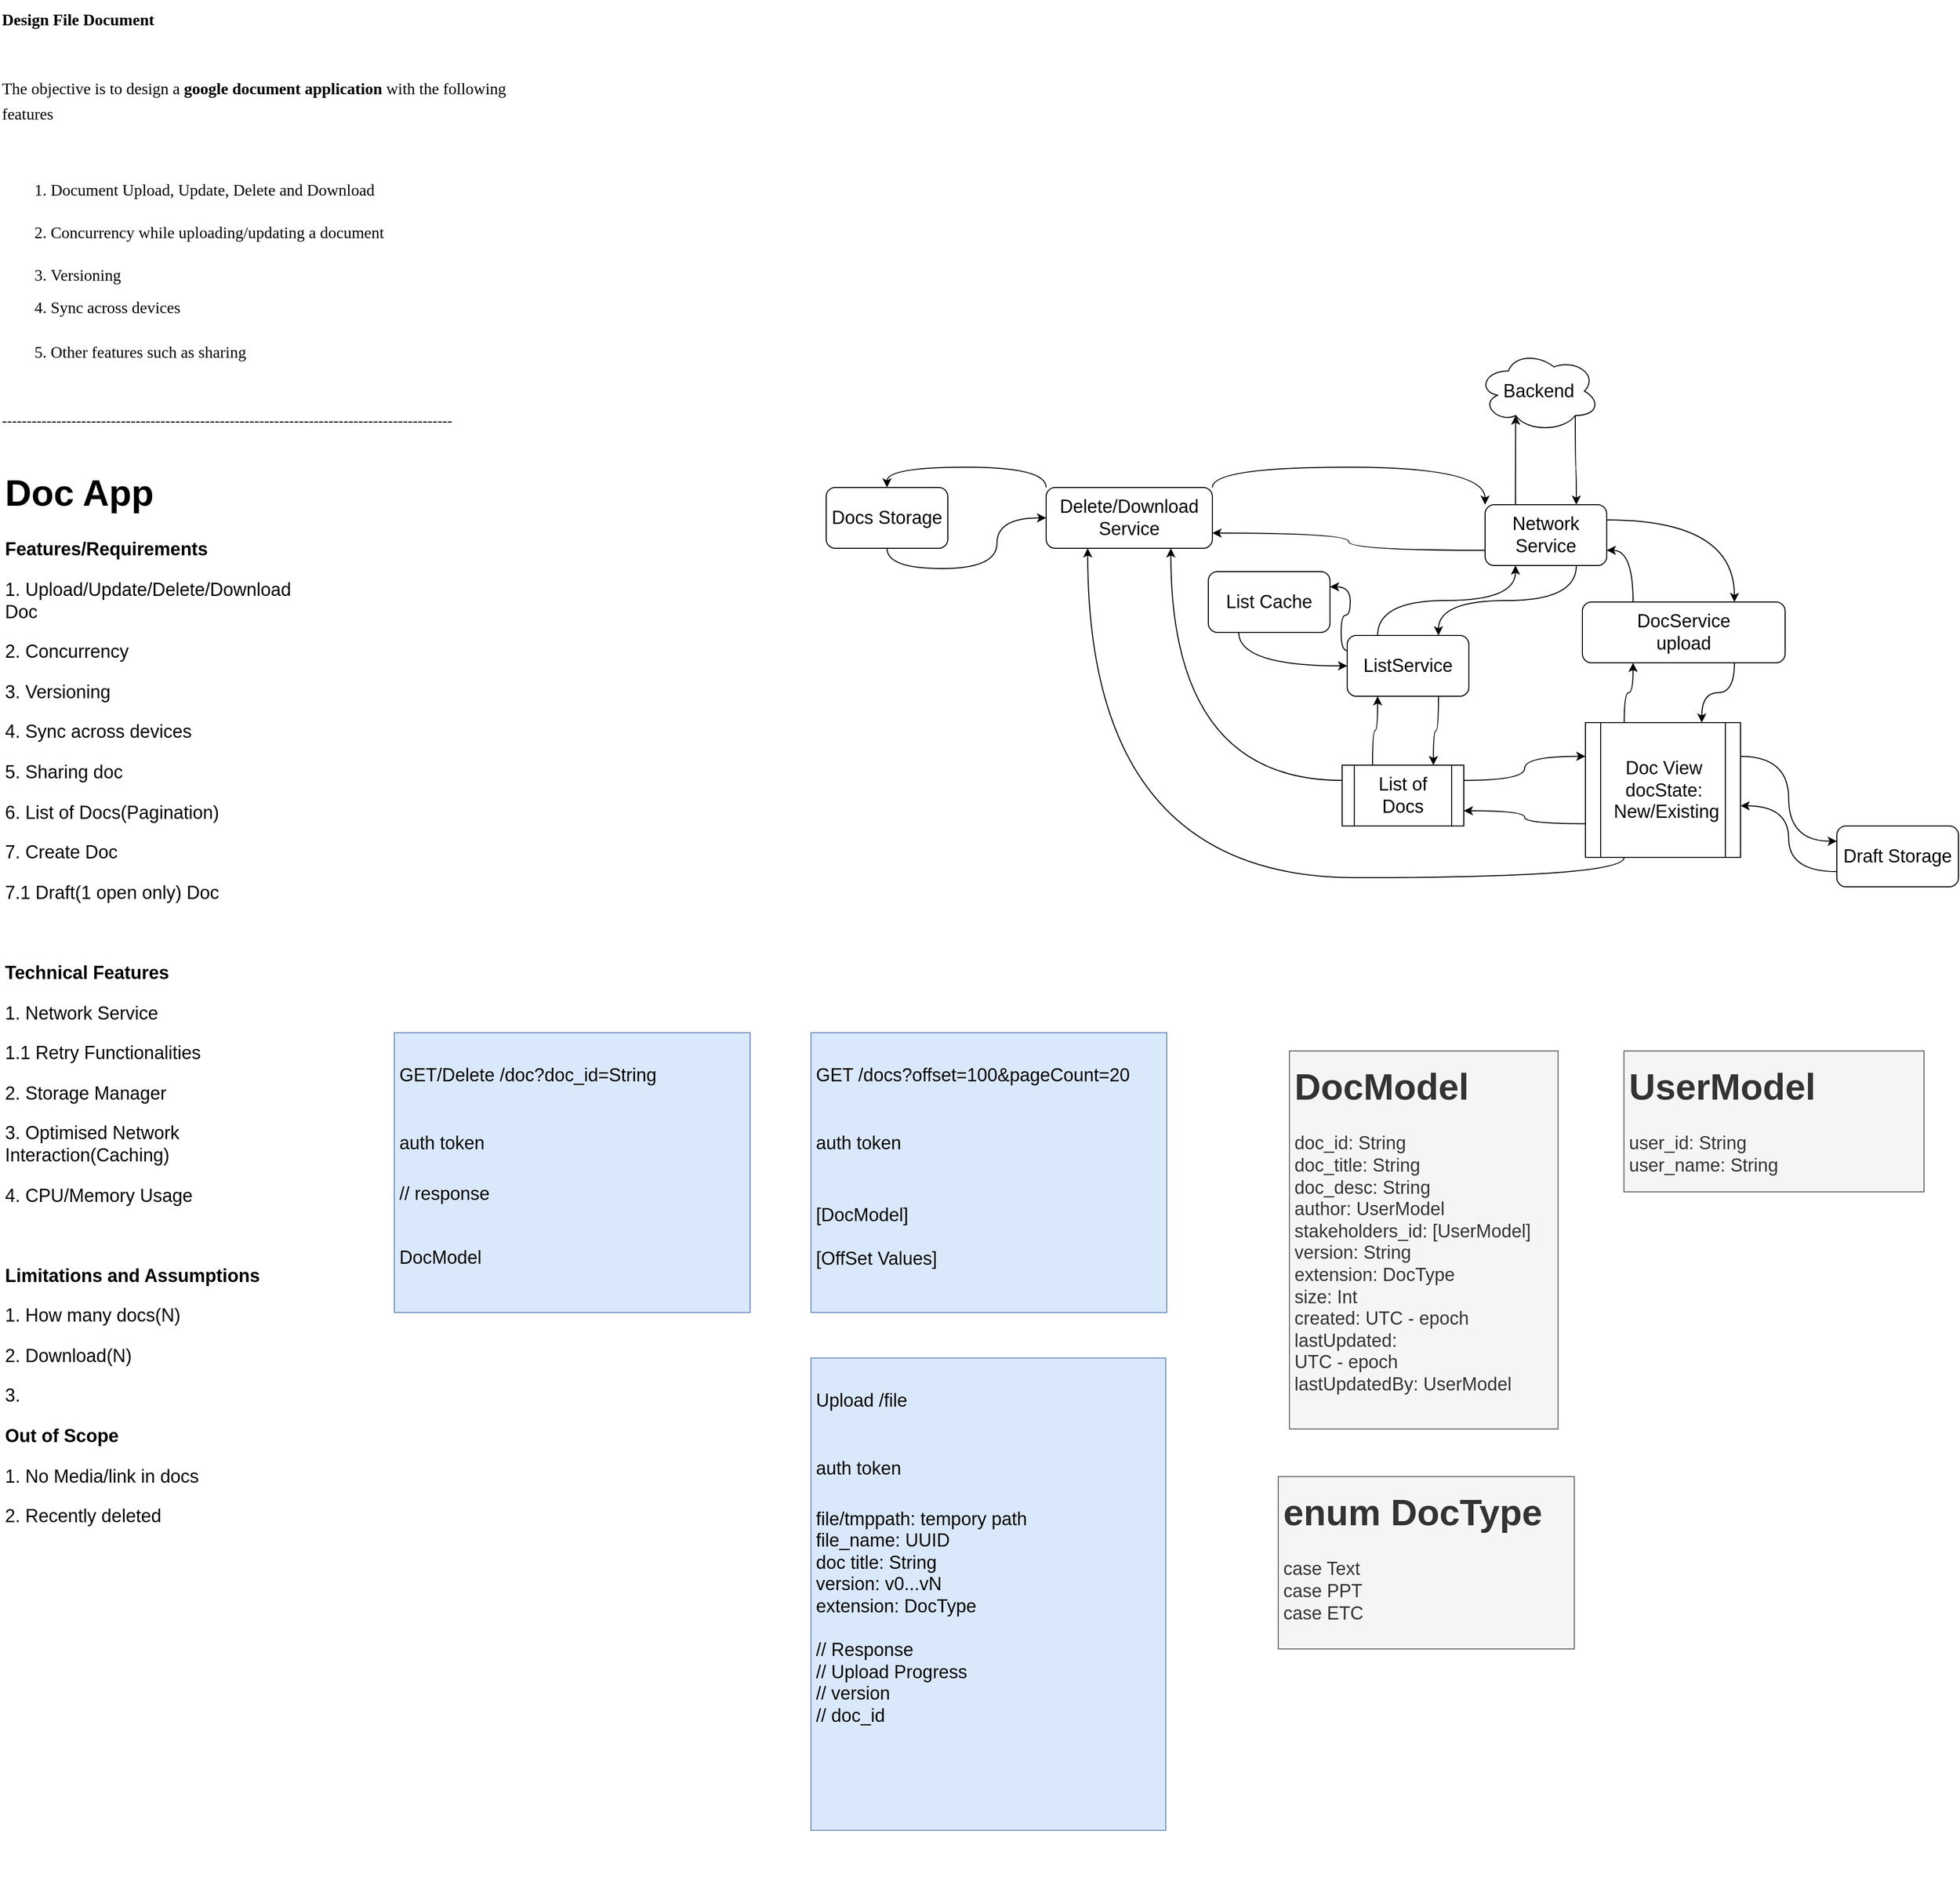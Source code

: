 <mxfile version="20.8.13" type="github">
  <diagram id="OD2B63ExEwJ68oSrJbLe" name="Page-1">
    <mxGraphModel dx="1922" dy="332" grid="0" gridSize="10" guides="1" tooltips="1" connect="1" arrows="1" fold="1" page="0" pageScale="1" pageWidth="827" pageHeight="1169" math="0" shadow="0">
      <root>
        <mxCell id="0" />
        <mxCell id="1" parent="0" />
        <mxCell id="MXfahMEFqm9Rea4sAVrW-13" style="edgeStyle=orthogonalEdgeStyle;rounded=0;orthogonalLoop=1;jettySize=auto;html=1;exitX=0.625;exitY=0.2;exitDx=0;exitDy=0;exitPerimeter=0;entryX=0.4;entryY=0.1;entryDx=0;entryDy=0;entryPerimeter=0;fontSize=18;curved=1;" edge="1" parent="1" target="MXfahMEFqm9Rea4sAVrW-12">
          <mxGeometry relative="1" as="geometry">
            <mxPoint x="725" y="375" as="sourcePoint" />
            <Array as="points">
              <mxPoint x="730" y="302" />
              <mxPoint x="969" y="302" />
            </Array>
          </mxGeometry>
        </mxCell>
        <mxCell id="MXfahMEFqm9Rea4sAVrW-109" value="&lt;meta charset=&quot;utf-8&quot;&gt;&lt;b style=&quot;font-style: normal; font-variant-caps: normal; letter-spacing: normal; text-align: start; text-indent: 0px; text-transform: none; word-spacing: 0px; -webkit-text-stroke-width: 0px; text-decoration: none; caret-color: rgb(0, 0, 0); color: rgb(0, 0, 0); font-weight: normal;&quot; id=&quot;docs-internal-guid-eac427f8-7fff-cfd9-ea15-fd710542bd02&quot;&gt;&lt;p style=&quot;line-height: 1.38; margin-top: 0pt; margin-bottom: 0pt;&quot; dir=&quot;ltr&quot;&gt;&lt;span style=&quot;font-size: 12pt; font-family: Verdana; color: rgb(0, 0, 0); background-color: transparent; font-weight: 700; font-style: normal; font-variant-ligatures: normal; font-variant-caps: normal; font-variant-east-asian: normal; font-variant-position: normal; text-decoration: none; vertical-align: baseline;&quot;&gt;Design File Document&lt;/span&gt;&lt;/p&gt;&lt;br&gt;&lt;br&gt;&lt;p style=&quot;line-height: 1.38; margin-top: 0pt; margin-bottom: 0pt;&quot; dir=&quot;ltr&quot;&gt;&lt;span style=&quot;font-size: 12pt; font-family: Verdana; color: rgb(0, 0, 0); background-color: transparent; font-weight: 400; font-style: normal; font-variant-ligatures: normal; font-variant-caps: normal; font-variant-east-asian: normal; font-variant-position: normal; text-decoration: none; vertical-align: baseline;&quot;&gt;The objective is to design a &lt;/span&gt;&lt;span style=&quot;font-size: 12pt; font-family: Verdana; color: rgb(0, 0, 0); background-color: transparent; font-weight: 700; font-style: normal; font-variant-ligatures: normal; font-variant-caps: normal; font-variant-east-asian: normal; font-variant-position: normal; text-decoration: none; vertical-align: baseline;&quot;&gt;google document application&lt;/span&gt;&lt;span style=&quot;font-size: 12pt; font-family: Verdana; color: rgb(0, 0, 0); background-color: transparent; font-weight: 400; font-style: normal; font-variant-ligatures: normal; font-variant-caps: normal; font-variant-east-asian: normal; font-variant-position: normal; text-decoration: none; vertical-align: baseline;&quot;&gt; with the following features&lt;/span&gt;&lt;/p&gt;&lt;ol style=&quot;margin-top: 0px; margin-bottom: 0px; padding-inline-start: 48px;&quot;&gt;&lt;li style=&quot;list-style-type: decimal; font-size: 12pt; font-family: Verdana; color: rgb(0, 0, 0); background-color: transparent; font-weight: 400; font-style: normal; font-variant-ligatures: normal; font-variant-caps: normal; font-variant-east-asian: normal; font-variant-position: normal; text-decoration: none; vertical-align: baseline;&quot; aria-level=&quot;1&quot; dir=&quot;ltr&quot;&gt;&lt;p style=&quot;line-height: 2.618; margin-top: 32pt; margin-bottom: 0pt;&quot; role=&quot;presentation&quot; dir=&quot;ltr&quot;&gt;&lt;span style=&quot;font-size: 12pt; font-family: Verdana; color: rgb(0, 0, 0); background-color: transparent; font-weight: 400; font-style: normal; font-variant-ligatures: normal; font-variant-caps: normal; font-variant-east-asian: normal; font-variant-position: normal; text-decoration: none; vertical-align: baseline;&quot;&gt;Document Upload, Update, Delete and Download&lt;/span&gt;&lt;/p&gt;&lt;/li&gt;&lt;li style=&quot;list-style-type: decimal; font-size: 12pt; font-family: Verdana; color: rgb(0, 0, 0); background-color: transparent; font-weight: 400; font-style: normal; font-variant-ligatures: normal; font-variant-caps: normal; font-variant-east-asian: normal; font-variant-position: normal; text-decoration: none; vertical-align: baseline;&quot; aria-level=&quot;1&quot; dir=&quot;ltr&quot;&gt;&lt;p style=&quot;line-height: 2.618; margin-top: 0pt; margin-bottom: 0pt;&quot; role=&quot;presentation&quot; dir=&quot;ltr&quot;&gt;&lt;span style=&quot;font-size: 12pt; font-family: Verdana; color: rgb(0, 0, 0); background-color: transparent; font-weight: 400; font-style: normal; font-variant-ligatures: normal; font-variant-caps: normal; font-variant-east-asian: normal; font-variant-position: normal; text-decoration: none; vertical-align: baseline;&quot;&gt;Concurrency while uploading/updating a document&lt;/span&gt;&lt;/p&gt;&lt;/li&gt;&lt;li style=&quot;list-style-type: decimal; font-size: 12pt; font-family: Verdana; color: rgb(0, 0, 0); background-color: transparent; font-weight: 400; font-style: normal; font-variant-ligatures: normal; font-variant-caps: normal; font-variant-east-asian: normal; font-variant-position: normal; text-decoration: none; vertical-align: baseline;&quot; aria-level=&quot;1&quot; dir=&quot;ltr&quot;&gt;&lt;p style=&quot;line-height: 2.618; margin-top: 0pt; margin-bottom: 0pt;&quot; role=&quot;presentation&quot; dir=&quot;ltr&quot;&gt;&lt;span style=&quot;font-size: 12pt; font-family: Verdana; color: rgb(0, 0, 0); background-color: transparent; font-weight: 400; font-style: normal; font-variant-ligatures: normal; font-variant-caps: normal; font-variant-east-asian: normal; font-variant-position: normal; text-decoration: none; vertical-align: baseline;&quot;&gt;Versioning&lt;/span&gt;&lt;/p&gt;&lt;/li&gt;&lt;li style=&quot;list-style-type: decimal; font-size: 12pt; font-family: Verdana; color: rgb(0, 0, 0); background-color: transparent; font-weight: 400; font-style: normal; font-variant-ligatures: normal; font-variant-caps: normal; font-variant-east-asian: normal; font-variant-position: normal; text-decoration: none; vertical-align: baseline;&quot; aria-level=&quot;1&quot; dir=&quot;ltr&quot;&gt;&lt;p style=&quot;line-height: 1.38; margin-top: 0pt; margin-bottom: 0pt;&quot; role=&quot;presentation&quot; dir=&quot;ltr&quot;&gt;&lt;span style=&quot;font-size: 12pt; font-family: Verdana; color: rgb(0, 0, 0); background-color: transparent; font-weight: 400; font-style: normal; font-variant-ligatures: normal; font-variant-caps: normal; font-variant-east-asian: normal; font-variant-position: normal; text-decoration: none; vertical-align: baseline;&quot;&gt;Sync across devices&lt;/span&gt;&lt;span style=&quot;font-size: 12pt; font-family: Verdana; color: rgb(0, 0, 0); background-color: transparent; font-weight: 400; font-style: normal; font-variant-ligatures: normal; font-variant-caps: normal; font-variant-east-asian: normal; font-variant-position: normal; text-decoration: none; vertical-align: baseline;&quot;&gt;&lt;br&gt;&lt;br&gt;&lt;/span&gt;&lt;/p&gt;&lt;/li&gt;&lt;li style=&quot;list-style-type: decimal; font-size: 12pt; font-family: Verdana; color: rgb(0, 0, 0); background-color: transparent; font-weight: 400; font-style: normal; font-variant-ligatures: normal; font-variant-caps: normal; font-variant-east-asian: normal; font-variant-position: normal; text-decoration: none; vertical-align: baseline;&quot; aria-level=&quot;1&quot; dir=&quot;ltr&quot;&gt;&lt;p style=&quot;line-height: 1.38; margin-top: 0pt; margin-bottom: 0pt;&quot; role=&quot;presentation&quot; dir=&quot;ltr&quot;&gt;&lt;span style=&quot;font-size: 12pt; font-family: Verdana; color: rgb(0, 0, 0); background-color: transparent; font-weight: 400; font-style: normal; font-variant-ligatures: normal; font-variant-caps: normal; font-variant-east-asian: normal; font-variant-position: normal; text-decoration: none; vertical-align: baseline;&quot;&gt;Other features such as sharing&lt;/span&gt;&lt;/p&gt;&lt;/li&gt;&lt;/ol&gt;&lt;br&gt;&lt;br&gt;&lt;p style=&quot;line-height: 1.38; margin-top: 0pt; margin-bottom: 0pt;&quot; dir=&quot;ltr&quot;&gt;&lt;span style=&quot;font-size: 11pt; font-family: Verdana; color: rgb(0, 0, 0); background-color: transparent; font-weight: 400; font-style: normal; font-variant-ligatures: normal; font-variant-caps: normal; font-variant-east-asian: normal; font-variant-position: normal; text-decoration: none; vertical-align: baseline;&quot;&gt;-------------------------------------------------------------------------------------------&lt;/span&gt;&lt;/p&gt;&lt;p style=&quot;line-height: 1.38; margin-top: 0pt; margin-bottom: 0pt;&quot; dir=&quot;ltr&quot;&gt;&lt;span style=&quot;font-size: 11pt; font-family: Verdana; color: rgb(0, 0, 0); background-color: transparent; font-weight: 400; font-style: normal; font-variant-ligatures: normal; font-variant-caps: normal; font-variant-east-asian: normal; font-variant-position: normal; text-decoration: none; vertical-align: baseline;&quot;&gt;&amp;nbsp;&lt;/span&gt;&lt;/p&gt;&lt;br&gt;&lt;br&gt;&lt;/b&gt;" style="text;whiteSpace=wrap;html=1;fontSize=18;" vertex="1" parent="1">
          <mxGeometry x="-693" y="562" width="550" height="524" as="geometry" />
        </mxCell>
        <mxCell id="MXfahMEFqm9Rea4sAVrW-110" value="&lt;h1&gt;Doc App&lt;/h1&gt;&lt;p&gt;&lt;b&gt;Features/Requirements&lt;/b&gt;&lt;/p&gt;&lt;p&gt;1. Upload/Update/Delete/Download Doc&lt;/p&gt;&lt;p&gt;2. Concurrency&lt;/p&gt;&lt;p&gt;3. Versioning&lt;/p&gt;&lt;p&gt;4. Sync across devices&lt;/p&gt;&lt;p&gt;5. Sharing doc&lt;/p&gt;&lt;p&gt;6. List of Docs(Pagination)&lt;/p&gt;&lt;p&gt;7. Create Doc&lt;/p&gt;&lt;p&gt;7.1 Draft(1 open only) Doc&lt;/p&gt;&lt;p&gt;&lt;b&gt;&lt;br&gt;&lt;/b&gt;&lt;/p&gt;&lt;p&gt;&lt;b&gt;Technical Features&lt;/b&gt;&lt;/p&gt;&lt;p&gt;1. Network Service&lt;/p&gt;&lt;p&gt;1.1 Retry Functionalities&lt;/p&gt;&lt;p&gt;2. Storage Manager&lt;/p&gt;&lt;p&gt;3. Optimised Network Interaction(Caching)&lt;/p&gt;&lt;p&gt;4. CPU/Memory Usage&lt;/p&gt;&lt;p&gt;&lt;br&gt;&lt;/p&gt;&lt;p&gt;&lt;b&gt;Limitations and Assumptions&lt;/b&gt;&lt;/p&gt;&lt;p&gt;1. How many docs(N)&lt;/p&gt;&lt;p&gt;2. Download(N)&lt;/p&gt;&lt;p&gt;3.&amp;nbsp;&lt;/p&gt;&lt;p&gt;&lt;b&gt;Out of Scope&lt;/b&gt;&lt;/p&gt;&lt;p&gt;1. No Media/link in docs&lt;/p&gt;&lt;p&gt;2. Recently deleted&lt;/p&gt;&lt;p&gt;&lt;br&gt;&lt;/p&gt;&lt;p&gt;&lt;br&gt;&lt;/p&gt;" style="text;html=1;strokeColor=none;fillColor=none;spacing=5;spacingTop=-20;whiteSpace=wrap;overflow=hidden;rounded=0;fontSize=18;" vertex="1" parent="1">
          <mxGeometry x="-693" y="1013" width="314" height="1404" as="geometry" />
        </mxCell>
        <mxCell id="MXfahMEFqm9Rea4sAVrW-119" style="edgeStyle=orthogonalEdgeStyle;curved=1;rounded=0;orthogonalLoop=1;jettySize=auto;html=1;exitX=0.75;exitY=1;exitDx=0;exitDy=0;entryX=0.75;entryY=0;entryDx=0;entryDy=0;fontSize=18;" edge="1" parent="1" source="MXfahMEFqm9Rea4sAVrW-111" target="MXfahMEFqm9Rea4sAVrW-115">
          <mxGeometry relative="1" as="geometry" />
        </mxCell>
        <mxCell id="MXfahMEFqm9Rea4sAVrW-120" style="edgeStyle=orthogonalEdgeStyle;curved=1;rounded=0;orthogonalLoop=1;jettySize=auto;html=1;exitX=0.25;exitY=0;exitDx=0;exitDy=0;entryX=0.31;entryY=0.8;entryDx=0;entryDy=0;entryPerimeter=0;fontSize=18;" edge="1" parent="1" source="MXfahMEFqm9Rea4sAVrW-111" target="MXfahMEFqm9Rea4sAVrW-112">
          <mxGeometry relative="1" as="geometry" />
        </mxCell>
        <mxCell id="MXfahMEFqm9Rea4sAVrW-131" style="edgeStyle=orthogonalEdgeStyle;curved=1;rounded=0;orthogonalLoop=1;jettySize=auto;html=1;exitX=1;exitY=0.25;exitDx=0;exitDy=0;entryX=0.75;entryY=0;entryDx=0;entryDy=0;fontSize=18;" edge="1" parent="1" source="MXfahMEFqm9Rea4sAVrW-111" target="MXfahMEFqm9Rea4sAVrW-126">
          <mxGeometry relative="1" as="geometry" />
        </mxCell>
        <mxCell id="MXfahMEFqm9Rea4sAVrW-140" style="edgeStyle=orthogonalEdgeStyle;curved=1;rounded=0;orthogonalLoop=1;jettySize=auto;html=1;exitX=0;exitY=0.75;exitDx=0;exitDy=0;entryX=1;entryY=0.75;entryDx=0;entryDy=0;fontSize=18;" edge="1" parent="1" source="MXfahMEFqm9Rea4sAVrW-111" target="MXfahMEFqm9Rea4sAVrW-135">
          <mxGeometry relative="1" as="geometry" />
        </mxCell>
        <mxCell id="MXfahMEFqm9Rea4sAVrW-111" value="Network Service" style="rounded=1;whiteSpace=wrap;html=1;fontSize=18;" vertex="1" parent="1">
          <mxGeometry x="772" y="1060" width="120" height="60" as="geometry" />
        </mxCell>
        <mxCell id="MXfahMEFqm9Rea4sAVrW-122" style="edgeStyle=orthogonalEdgeStyle;curved=1;rounded=0;orthogonalLoop=1;jettySize=auto;html=1;exitX=0.8;exitY=0.8;exitDx=0;exitDy=0;exitPerimeter=0;entryX=0.75;entryY=0;entryDx=0;entryDy=0;fontSize=18;" edge="1" parent="1" source="MXfahMEFqm9Rea4sAVrW-112" target="MXfahMEFqm9Rea4sAVrW-111">
          <mxGeometry relative="1" as="geometry" />
        </mxCell>
        <mxCell id="MXfahMEFqm9Rea4sAVrW-112" value="Backend" style="ellipse;shape=cloud;whiteSpace=wrap;html=1;fontSize=18;" vertex="1" parent="1">
          <mxGeometry x="765" y="908" width="120" height="80" as="geometry" />
        </mxCell>
        <mxCell id="MXfahMEFqm9Rea4sAVrW-116" style="edgeStyle=orthogonalEdgeStyle;curved=1;rounded=0;orthogonalLoop=1;jettySize=auto;html=1;exitX=0.25;exitY=0;exitDx=0;exitDy=0;entryX=0.25;entryY=1;entryDx=0;entryDy=0;fontSize=18;" edge="1" parent="1" source="MXfahMEFqm9Rea4sAVrW-113" target="MXfahMEFqm9Rea4sAVrW-115">
          <mxGeometry relative="1" as="geometry" />
        </mxCell>
        <mxCell id="MXfahMEFqm9Rea4sAVrW-133" style="edgeStyle=orthogonalEdgeStyle;curved=1;rounded=0;orthogonalLoop=1;jettySize=auto;html=1;exitX=1;exitY=0.25;exitDx=0;exitDy=0;entryX=0;entryY=0.25;entryDx=0;entryDy=0;fontSize=18;" edge="1" parent="1" source="MXfahMEFqm9Rea4sAVrW-113" target="MXfahMEFqm9Rea4sAVrW-114">
          <mxGeometry relative="1" as="geometry" />
        </mxCell>
        <mxCell id="MXfahMEFqm9Rea4sAVrW-137" style="edgeStyle=orthogonalEdgeStyle;curved=1;rounded=0;orthogonalLoop=1;jettySize=auto;html=1;exitX=0;exitY=0.25;exitDx=0;exitDy=0;entryX=0.75;entryY=1;entryDx=0;entryDy=0;fontSize=18;" edge="1" parent="1" source="MXfahMEFqm9Rea4sAVrW-113" target="MXfahMEFqm9Rea4sAVrW-135">
          <mxGeometry relative="1" as="geometry" />
        </mxCell>
        <mxCell id="MXfahMEFqm9Rea4sAVrW-113" value="List of Docs" style="shape=process;whiteSpace=wrap;html=1;backgroundOutline=1;fontSize=18;" vertex="1" parent="1">
          <mxGeometry x="631" y="1317" width="120" height="60" as="geometry" />
        </mxCell>
        <mxCell id="MXfahMEFqm9Rea4sAVrW-124" style="edgeStyle=orthogonalEdgeStyle;curved=1;rounded=0;orthogonalLoop=1;jettySize=auto;html=1;exitX=1;exitY=0.25;exitDx=0;exitDy=0;entryX=0;entryY=0.25;entryDx=0;entryDy=0;fontSize=18;" edge="1" parent="1" source="MXfahMEFqm9Rea4sAVrW-114" target="MXfahMEFqm9Rea4sAVrW-123">
          <mxGeometry relative="1" as="geometry" />
        </mxCell>
        <mxCell id="MXfahMEFqm9Rea4sAVrW-127" style="edgeStyle=orthogonalEdgeStyle;curved=1;rounded=0;orthogonalLoop=1;jettySize=auto;html=1;exitX=0.25;exitY=0;exitDx=0;exitDy=0;entryX=0.25;entryY=1;entryDx=0;entryDy=0;fontSize=18;" edge="1" parent="1" source="MXfahMEFqm9Rea4sAVrW-114" target="MXfahMEFqm9Rea4sAVrW-126">
          <mxGeometry relative="1" as="geometry" />
        </mxCell>
        <mxCell id="MXfahMEFqm9Rea4sAVrW-134" style="edgeStyle=orthogonalEdgeStyle;curved=1;rounded=0;orthogonalLoop=1;jettySize=auto;html=1;exitX=0;exitY=0.75;exitDx=0;exitDy=0;entryX=1;entryY=0.75;entryDx=0;entryDy=0;fontSize=18;" edge="1" parent="1" source="MXfahMEFqm9Rea4sAVrW-114" target="MXfahMEFqm9Rea4sAVrW-113">
          <mxGeometry relative="1" as="geometry" />
        </mxCell>
        <mxCell id="MXfahMEFqm9Rea4sAVrW-136" style="edgeStyle=orthogonalEdgeStyle;curved=1;rounded=0;orthogonalLoop=1;jettySize=auto;html=1;exitX=0.25;exitY=1;exitDx=0;exitDy=0;entryX=0.25;entryY=1;entryDx=0;entryDy=0;fontSize=18;" edge="1" parent="1" source="MXfahMEFqm9Rea4sAVrW-114" target="MXfahMEFqm9Rea4sAVrW-135">
          <mxGeometry relative="1" as="geometry" />
        </mxCell>
        <mxCell id="MXfahMEFqm9Rea4sAVrW-114" value="Doc View&lt;br&gt;docState: &amp;nbsp;New/Existing" style="shape=process;whiteSpace=wrap;html=1;backgroundOutline=1;fontSize=18;" vertex="1" parent="1">
          <mxGeometry x="871" y="1275" width="153" height="133" as="geometry" />
        </mxCell>
        <mxCell id="MXfahMEFqm9Rea4sAVrW-117" style="edgeStyle=orthogonalEdgeStyle;curved=1;rounded=0;orthogonalLoop=1;jettySize=auto;html=1;exitX=0.75;exitY=1;exitDx=0;exitDy=0;entryX=0.75;entryY=0;entryDx=0;entryDy=0;fontSize=18;" edge="1" parent="1" source="MXfahMEFqm9Rea4sAVrW-115" target="MXfahMEFqm9Rea4sAVrW-113">
          <mxGeometry relative="1" as="geometry" />
        </mxCell>
        <mxCell id="MXfahMEFqm9Rea4sAVrW-118" style="edgeStyle=orthogonalEdgeStyle;curved=1;rounded=0;orthogonalLoop=1;jettySize=auto;html=1;exitX=0.25;exitY=0;exitDx=0;exitDy=0;entryX=0.25;entryY=1;entryDx=0;entryDy=0;fontSize=18;" edge="1" parent="1" source="MXfahMEFqm9Rea4sAVrW-115" target="MXfahMEFqm9Rea4sAVrW-111">
          <mxGeometry relative="1" as="geometry" />
        </mxCell>
        <mxCell id="MXfahMEFqm9Rea4sAVrW-145" style="edgeStyle=orthogonalEdgeStyle;curved=1;rounded=0;orthogonalLoop=1;jettySize=auto;html=1;exitX=0;exitY=0.25;exitDx=0;exitDy=0;entryX=1;entryY=0.25;entryDx=0;entryDy=0;fontSize=18;" edge="1" parent="1" source="MXfahMEFqm9Rea4sAVrW-115" target="MXfahMEFqm9Rea4sAVrW-144">
          <mxGeometry relative="1" as="geometry">
            <Array as="points">
              <mxPoint x="630" y="1204" />
              <mxPoint x="630" y="1169" />
              <mxPoint x="639" y="1169" />
              <mxPoint x="639" y="1141" />
            </Array>
          </mxGeometry>
        </mxCell>
        <mxCell id="MXfahMEFqm9Rea4sAVrW-115" value="ListService" style="rounded=1;whiteSpace=wrap;html=1;fontSize=18;" vertex="1" parent="1">
          <mxGeometry x="636" y="1189" width="120" height="60" as="geometry" />
        </mxCell>
        <mxCell id="MXfahMEFqm9Rea4sAVrW-125" style="edgeStyle=orthogonalEdgeStyle;curved=1;rounded=0;orthogonalLoop=1;jettySize=auto;html=1;exitX=0;exitY=0.75;exitDx=0;exitDy=0;entryX=1;entryY=0.617;entryDx=0;entryDy=0;entryPerimeter=0;fontSize=18;" edge="1" parent="1" source="MXfahMEFqm9Rea4sAVrW-123" target="MXfahMEFqm9Rea4sAVrW-114">
          <mxGeometry relative="1" as="geometry" />
        </mxCell>
        <mxCell id="MXfahMEFqm9Rea4sAVrW-123" value="Draft Storage" style="rounded=1;whiteSpace=wrap;html=1;fontSize=18;" vertex="1" parent="1">
          <mxGeometry x="1119" y="1377" width="120" height="60" as="geometry" />
        </mxCell>
        <mxCell id="MXfahMEFqm9Rea4sAVrW-128" style="edgeStyle=orthogonalEdgeStyle;curved=1;rounded=0;orthogonalLoop=1;jettySize=auto;html=1;exitX=0.75;exitY=1;exitDx=0;exitDy=0;entryX=0.75;entryY=0;entryDx=0;entryDy=0;fontSize=18;" edge="1" parent="1" source="MXfahMEFqm9Rea4sAVrW-126" target="MXfahMEFqm9Rea4sAVrW-114">
          <mxGeometry relative="1" as="geometry" />
        </mxCell>
        <mxCell id="MXfahMEFqm9Rea4sAVrW-132" style="edgeStyle=orthogonalEdgeStyle;curved=1;rounded=0;orthogonalLoop=1;jettySize=auto;html=1;exitX=0.25;exitY=0;exitDx=0;exitDy=0;entryX=1;entryY=0.75;entryDx=0;entryDy=0;fontSize=18;" edge="1" parent="1" source="MXfahMEFqm9Rea4sAVrW-126" target="MXfahMEFqm9Rea4sAVrW-111">
          <mxGeometry relative="1" as="geometry" />
        </mxCell>
        <mxCell id="MXfahMEFqm9Rea4sAVrW-126" value="DocService&lt;br&gt;upload" style="rounded=1;whiteSpace=wrap;html=1;fontSize=18;" vertex="1" parent="1">
          <mxGeometry x="868" y="1156" width="200" height="60" as="geometry" />
        </mxCell>
        <mxCell id="MXfahMEFqm9Rea4sAVrW-139" style="edgeStyle=orthogonalEdgeStyle;curved=1;rounded=0;orthogonalLoop=1;jettySize=auto;html=1;exitX=1;exitY=0;exitDx=0;exitDy=0;entryX=0;entryY=0;entryDx=0;entryDy=0;fontSize=18;" edge="1" parent="1" source="MXfahMEFqm9Rea4sAVrW-135" target="MXfahMEFqm9Rea4sAVrW-111">
          <mxGeometry relative="1" as="geometry" />
        </mxCell>
        <mxCell id="MXfahMEFqm9Rea4sAVrW-150" style="edgeStyle=orthogonalEdgeStyle;curved=1;rounded=0;orthogonalLoop=1;jettySize=auto;html=1;exitX=0;exitY=0;exitDx=0;exitDy=0;entryX=0.5;entryY=0;entryDx=0;entryDy=0;fontSize=18;" edge="1" parent="1" source="MXfahMEFqm9Rea4sAVrW-135" target="MXfahMEFqm9Rea4sAVrW-147">
          <mxGeometry relative="1" as="geometry" />
        </mxCell>
        <mxCell id="MXfahMEFqm9Rea4sAVrW-135" value="Delete/Download Service" style="rounded=1;whiteSpace=wrap;html=1;fontSize=18;" vertex="1" parent="1">
          <mxGeometry x="339" y="1043" width="164" height="60" as="geometry" />
        </mxCell>
        <mxCell id="MXfahMEFqm9Rea4sAVrW-146" style="edgeStyle=orthogonalEdgeStyle;curved=1;rounded=0;orthogonalLoop=1;jettySize=auto;html=1;exitX=0.25;exitY=1;exitDx=0;exitDy=0;entryX=0;entryY=0.5;entryDx=0;entryDy=0;fontSize=18;" edge="1" parent="1" source="MXfahMEFqm9Rea4sAVrW-144" target="MXfahMEFqm9Rea4sAVrW-115">
          <mxGeometry relative="1" as="geometry" />
        </mxCell>
        <mxCell id="MXfahMEFqm9Rea4sAVrW-144" value="List Cache" style="rounded=1;whiteSpace=wrap;html=1;fontSize=18;" vertex="1" parent="1">
          <mxGeometry x="499" y="1126" width="120" height="60" as="geometry" />
        </mxCell>
        <mxCell id="MXfahMEFqm9Rea4sAVrW-151" style="edgeStyle=orthogonalEdgeStyle;curved=1;rounded=0;orthogonalLoop=1;jettySize=auto;html=1;exitX=0.5;exitY=1;exitDx=0;exitDy=0;entryX=0;entryY=0.5;entryDx=0;entryDy=0;fontSize=18;" edge="1" parent="1" source="MXfahMEFqm9Rea4sAVrW-147" target="MXfahMEFqm9Rea4sAVrW-135">
          <mxGeometry relative="1" as="geometry" />
        </mxCell>
        <mxCell id="MXfahMEFqm9Rea4sAVrW-147" value="Docs Storage" style="rounded=1;whiteSpace=wrap;html=1;fontSize=18;" vertex="1" parent="1">
          <mxGeometry x="122" y="1043" width="120" height="60" as="geometry" />
        </mxCell>
        <mxCell id="MXfahMEFqm9Rea4sAVrW-152" value="&lt;h1&gt;&lt;font size=&quot;4&quot;&gt;&lt;span style=&quot;font-weight: 400;&quot;&gt;GET /docs?offset=100&amp;amp;pageCount=20&lt;/span&gt;&lt;/font&gt;&lt;/h1&gt;&lt;h1&gt;&lt;span style=&quot;font-weight: 400; font-size: large;&quot;&gt;auth token&lt;/span&gt;&lt;/h1&gt;&lt;div&gt;&lt;span style=&quot;font-weight: 400; font-size: large;&quot;&gt;&lt;br&gt;&lt;/span&gt;&lt;/div&gt;&lt;div&gt;&lt;span style=&quot;font-weight: 400; font-size: large;&quot;&gt;[DocModel]&lt;/span&gt;&lt;/div&gt;&lt;div&gt;&lt;span style=&quot;font-weight: 400; font-size: large;&quot;&gt;&lt;br&gt;&lt;/span&gt;&lt;/div&gt;&lt;div&gt;&lt;span style=&quot;font-weight: 400; font-size: large;&quot;&gt;[OffSet Values]&lt;/span&gt;&lt;/div&gt;" style="text;html=1;strokeColor=#6c8ebf;fillColor=#dae8fc;spacing=5;spacingTop=-20;whiteSpace=wrap;overflow=hidden;rounded=0;fontSize=18;" vertex="1" parent="1">
          <mxGeometry x="107" y="1581" width="351" height="276" as="geometry" />
        </mxCell>
        <mxCell id="MXfahMEFqm9Rea4sAVrW-153" value="&lt;h1&gt;DocModel&lt;br&gt;&lt;/h1&gt;&lt;div&gt;doc_id: String&lt;/div&gt;&lt;div&gt;doc_title: String&lt;/div&gt;&lt;div&gt;doc_desc: String&lt;/div&gt;&lt;div&gt;author: UserModel&lt;/div&gt;&lt;div&gt;stakeholders_id: [UserModel]&lt;/div&gt;&lt;div&gt;version: String&lt;/div&gt;&lt;div&gt;extension: DocType&lt;/div&gt;&lt;div&gt;size: Int&lt;/div&gt;&lt;div&gt;created: UTC - epoch&lt;/div&gt;&lt;div&gt;lastUpdated:&amp;nbsp;&lt;/div&gt;UTC - epoch&lt;div&gt;lastUpdatedBy: UserModel&lt;/div&gt;&lt;div&gt;&lt;br&gt;&lt;/div&gt;&lt;div&gt;&lt;br&gt;&lt;/div&gt;" style="text;html=1;strokeColor=#666666;fillColor=#f5f5f5;spacing=5;spacingTop=-20;whiteSpace=wrap;overflow=hidden;rounded=0;fontSize=18;fontColor=#333333;" vertex="1" parent="1">
          <mxGeometry x="579" y="1599" width="265" height="373" as="geometry" />
        </mxCell>
        <mxCell id="MXfahMEFqm9Rea4sAVrW-154" value="&lt;h1&gt;UserModel&lt;br&gt;&lt;/h1&gt;&lt;div&gt;user_id: String&lt;/div&gt;&lt;div&gt;user_name: String&lt;/div&gt;&lt;div&gt;&lt;br&gt;&lt;/div&gt;&lt;div&gt;&lt;br&gt;&lt;/div&gt;" style="text;html=1;strokeColor=#666666;fillColor=#f5f5f5;spacing=5;spacingTop=-20;whiteSpace=wrap;overflow=hidden;rounded=0;fontSize=18;fontColor=#333333;" vertex="1" parent="1">
          <mxGeometry x="909" y="1599" width="296" height="139" as="geometry" />
        </mxCell>
        <mxCell id="MXfahMEFqm9Rea4sAVrW-155" value="&lt;h1&gt;enum DocType&lt;br&gt;&lt;/h1&gt;&lt;div&gt;case Text&lt;/div&gt;&lt;div&gt;case PPT&lt;/div&gt;&lt;div&gt;case ETC&lt;/div&gt;&lt;div&gt;&lt;br&gt;&lt;/div&gt;&lt;div&gt;&lt;br&gt;&lt;/div&gt;" style="text;html=1;strokeColor=#666666;fillColor=#f5f5f5;spacing=5;spacingTop=-20;whiteSpace=wrap;overflow=hidden;rounded=0;fontSize=18;fontColor=#333333;" vertex="1" parent="1">
          <mxGeometry x="568" y="2019" width="292" height="170" as="geometry" />
        </mxCell>
        <mxCell id="MXfahMEFqm9Rea4sAVrW-156" value="&lt;h1&gt;&lt;font size=&quot;4&quot;&gt;&lt;span style=&quot;font-weight: 400;&quot;&gt;Upload /file&lt;/span&gt;&lt;/font&gt;&lt;/h1&gt;&lt;h1&gt;&lt;span style=&quot;font-weight: 400; font-size: large;&quot;&gt;auth token&lt;/span&gt;&lt;/h1&gt;&lt;div&gt;&lt;font size=&quot;4&quot;&gt;file/tmppath: tempory path&lt;/font&gt;&lt;/div&gt;&lt;div&gt;&lt;font size=&quot;4&quot;&gt;file_name: UUID&lt;/font&gt;&lt;/div&gt;&lt;div&gt;&lt;font size=&quot;4&quot;&gt;doc title: String&lt;/font&gt;&lt;/div&gt;&lt;div&gt;&lt;font size=&quot;4&quot;&gt;version: v0...vN&lt;/font&gt;&lt;/div&gt;&lt;div&gt;&lt;font size=&quot;4&quot;&gt;extension: DocType&lt;/font&gt;&lt;/div&gt;&lt;div&gt;&lt;font size=&quot;4&quot;&gt;&lt;br&gt;&lt;/font&gt;&lt;/div&gt;&lt;div&gt;&lt;font size=&quot;4&quot;&gt;// Response&lt;/font&gt;&lt;/div&gt;&lt;div&gt;&lt;font size=&quot;4&quot;&gt;// Upload Progress&lt;/font&gt;&lt;/div&gt;&lt;div&gt;&lt;font size=&quot;4&quot;&gt;// version&lt;/font&gt;&lt;/div&gt;&lt;div&gt;&lt;font size=&quot;4&quot;&gt;// doc_id&lt;/font&gt;&lt;/div&gt;&lt;div&gt;&lt;/div&gt;&lt;br&gt;&lt;div&gt;&lt;font size=&quot;4&quot;&gt;&lt;br&gt;&lt;/font&gt;&lt;/div&gt;" style="text;html=1;strokeColor=#6c8ebf;fillColor=#dae8fc;spacing=5;spacingTop=-20;whiteSpace=wrap;overflow=hidden;rounded=0;fontSize=18;" vertex="1" parent="1">
          <mxGeometry x="107" y="1902" width="350" height="466" as="geometry" />
        </mxCell>
        <mxCell id="MXfahMEFqm9Rea4sAVrW-157" value="&lt;h1&gt;&lt;font size=&quot;4&quot;&gt;&lt;span style=&quot;font-weight: 400;&quot;&gt;GET/Delete /doc?doc_id=String&lt;/span&gt;&lt;/font&gt;&lt;/h1&gt;&lt;h1&gt;&lt;span style=&quot;font-weight: 400; font-size: large;&quot;&gt;auth token&lt;/span&gt;&lt;/h1&gt;&lt;div&gt;&lt;span style=&quot;font-weight: 400; font-size: large;&quot;&gt;// response&lt;/span&gt;&lt;/div&gt;&lt;h1&gt;&lt;span style=&quot;font-size: large; font-weight: normal;&quot;&gt;DocModel&lt;/span&gt;&lt;/h1&gt;" style="text;html=1;strokeColor=#6c8ebf;fillColor=#dae8fc;spacing=5;spacingTop=-20;whiteSpace=wrap;overflow=hidden;rounded=0;fontSize=18;" vertex="1" parent="1">
          <mxGeometry x="-304" y="1581" width="351" height="276" as="geometry" />
        </mxCell>
      </root>
    </mxGraphModel>
  </diagram>
</mxfile>
